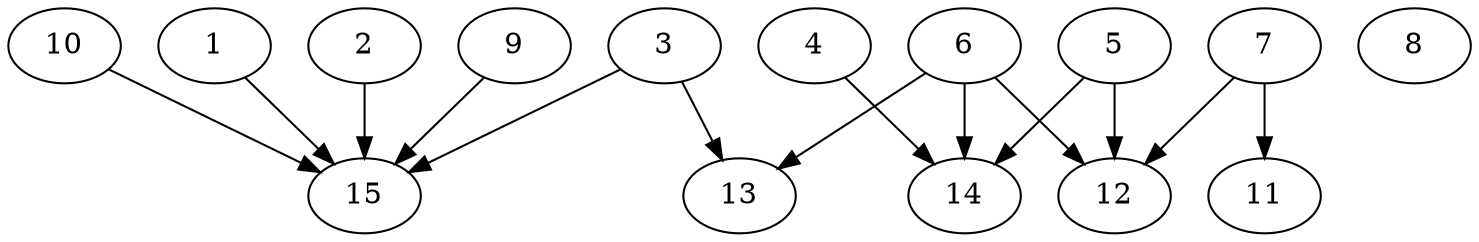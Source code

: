 // DAG automatically generated by daggen at Thu Oct  3 13:59:26 2019
// ./daggen --dot -n 15 --ccr 0.5 --fat 0.9 --regular 0.9 --density 0.7 --mindata 5242880 --maxdata 52428800 
digraph G {
  1 [size="25163776", alpha="0.18", expect_size="12581888"] 
  1 -> 15 [size ="12581888"]
  2 [size="63094784", alpha="0.03", expect_size="31547392"] 
  2 -> 15 [size ="31547392"]
  3 [size="21796864", alpha="0.17", expect_size="10898432"] 
  3 -> 13 [size ="10898432"]
  3 -> 15 [size ="10898432"]
  4 [size="24338432", alpha="0.19", expect_size="12169216"] 
  4 -> 14 [size ="12169216"]
  5 [size="27033600", alpha="0.04", expect_size="13516800"] 
  5 -> 12 [size ="13516800"]
  5 -> 14 [size ="13516800"]
  6 [size="20903936", alpha="0.09", expect_size="10451968"] 
  6 -> 12 [size ="10451968"]
  6 -> 13 [size ="10451968"]
  6 -> 14 [size ="10451968"]
  7 [size="12054528", alpha="0.15", expect_size="6027264"] 
  7 -> 11 [size ="6027264"]
  7 -> 12 [size ="6027264"]
  8 [size="41056256", alpha="0.05", expect_size="20528128"] 
  9 [size="13670400", alpha="0.05", expect_size="6835200"] 
  9 -> 15 [size ="6835200"]
  10 [size="82100224", alpha="0.14", expect_size="41050112"] 
  10 -> 15 [size ="41050112"]
  11 [size="22210560", alpha="0.17", expect_size="11105280"] 
  12 [size="12810240", alpha="0.17", expect_size="6405120"] 
  13 [size="28016640", alpha="0.09", expect_size="14008320"] 
  14 [size="16195584", alpha="0.18", expect_size="8097792"] 
  15 [size="11698176", alpha="0.06", expect_size="5849088"] 
}
